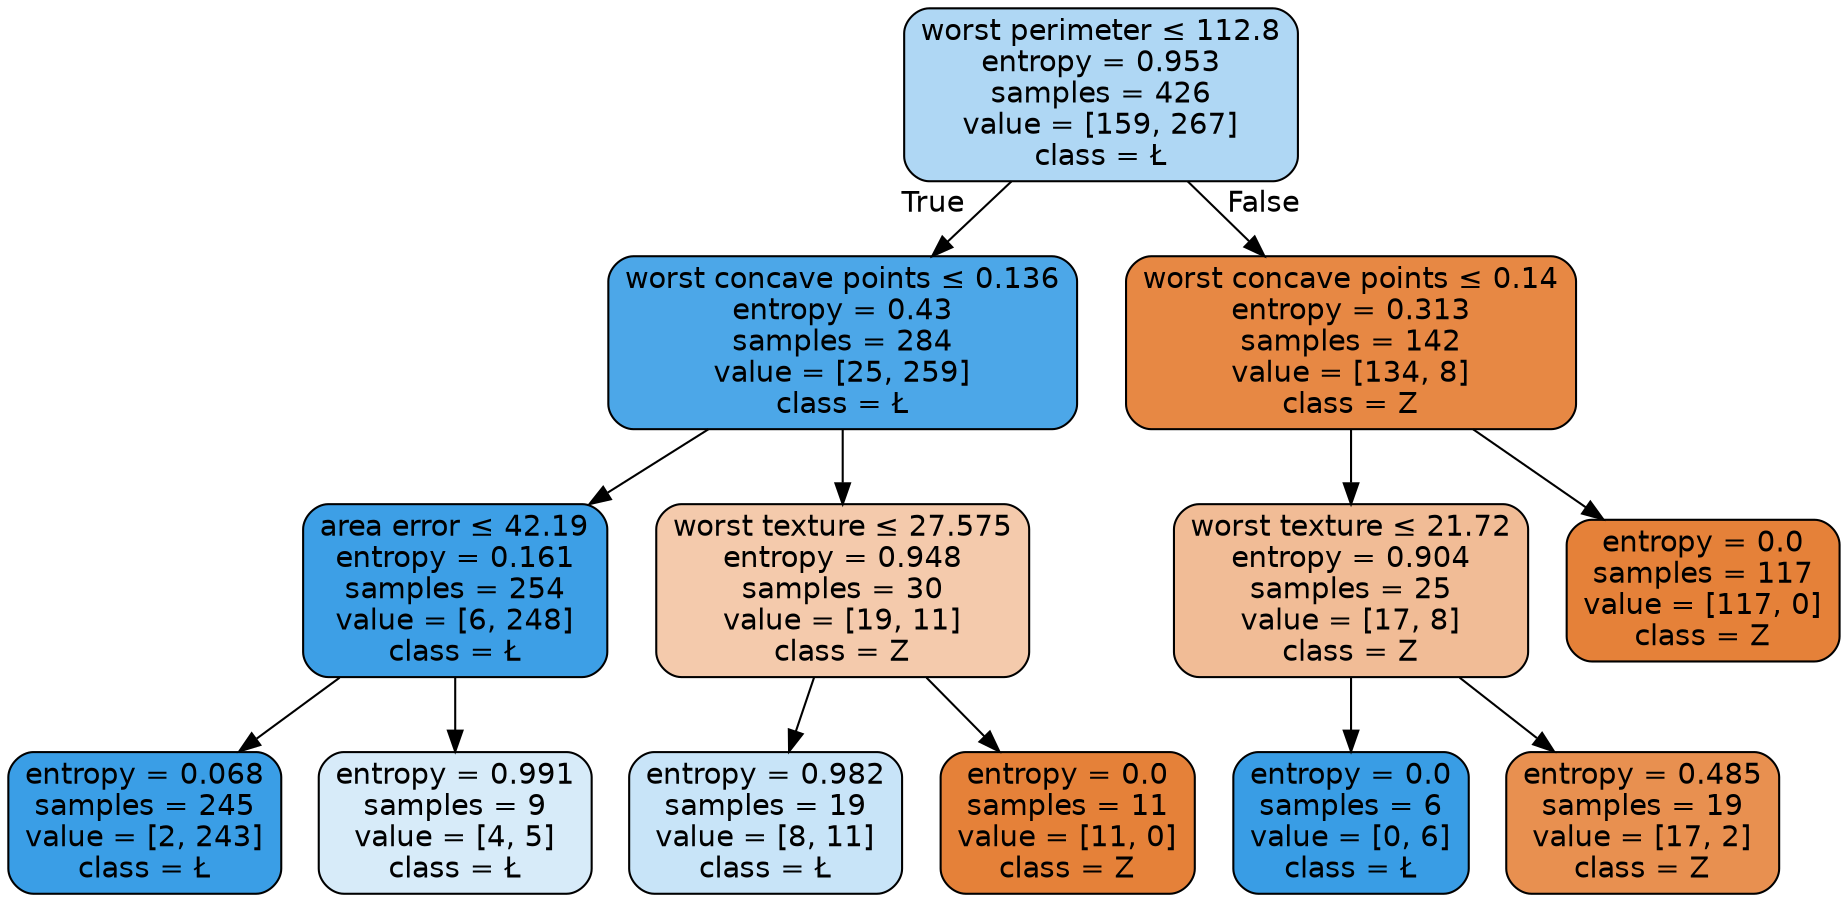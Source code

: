 digraph Tree {
node [shape=box, style="filled, rounded", color="black", fontname=helvetica] ;
edge [fontname=helvetica] ;
0 [label=<worst perimeter &le; 112.8<br/>entropy = 0.953<br/>samples = 426<br/>value = [159, 267]<br/>class = Ł>, fillcolor="#399de567"] ;
1 [label=<worst concave points &le; 0.136<br/>entropy = 0.43<br/>samples = 284<br/>value = [25, 259]<br/>class = Ł>, fillcolor="#399de5e6"] ;
0 -> 1 [labeldistance=2.5, labelangle=45, headlabel="True"] ;
2 [label=<area error &le; 42.19<br/>entropy = 0.161<br/>samples = 254<br/>value = [6, 248]<br/>class = Ł>, fillcolor="#399de5f9"] ;
1 -> 2 ;
3 [label=<entropy = 0.068<br/>samples = 245<br/>value = [2, 243]<br/>class = Ł>, fillcolor="#399de5fd"] ;
2 -> 3 ;
4 [label=<entropy = 0.991<br/>samples = 9<br/>value = [4, 5]<br/>class = Ł>, fillcolor="#399de533"] ;
2 -> 4 ;
5 [label=<worst texture &le; 27.575<br/>entropy = 0.948<br/>samples = 30<br/>value = [19, 11]<br/>class = Z>, fillcolor="#e581396b"] ;
1 -> 5 ;
6 [label=<entropy = 0.982<br/>samples = 19<br/>value = [8, 11]<br/>class = Ł>, fillcolor="#399de546"] ;
5 -> 6 ;
7 [label=<entropy = 0.0<br/>samples = 11<br/>value = [11, 0]<br/>class = Z>, fillcolor="#e58139ff"] ;
5 -> 7 ;
8 [label=<worst concave points &le; 0.14<br/>entropy = 0.313<br/>samples = 142<br/>value = [134, 8]<br/>class = Z>, fillcolor="#e58139f0"] ;
0 -> 8 [labeldistance=2.5, labelangle=-45, headlabel="False"] ;
9 [label=<worst texture &le; 21.72<br/>entropy = 0.904<br/>samples = 25<br/>value = [17, 8]<br/>class = Z>, fillcolor="#e5813987"] ;
8 -> 9 ;
10 [label=<entropy = 0.0<br/>samples = 6<br/>value = [0, 6]<br/>class = Ł>, fillcolor="#399de5ff"] ;
9 -> 10 ;
11 [label=<entropy = 0.485<br/>samples = 19<br/>value = [17, 2]<br/>class = Z>, fillcolor="#e58139e1"] ;
9 -> 11 ;
12 [label=<entropy = 0.0<br/>samples = 117<br/>value = [117, 0]<br/>class = Z>, fillcolor="#e58139ff"] ;
8 -> 12 ;
}